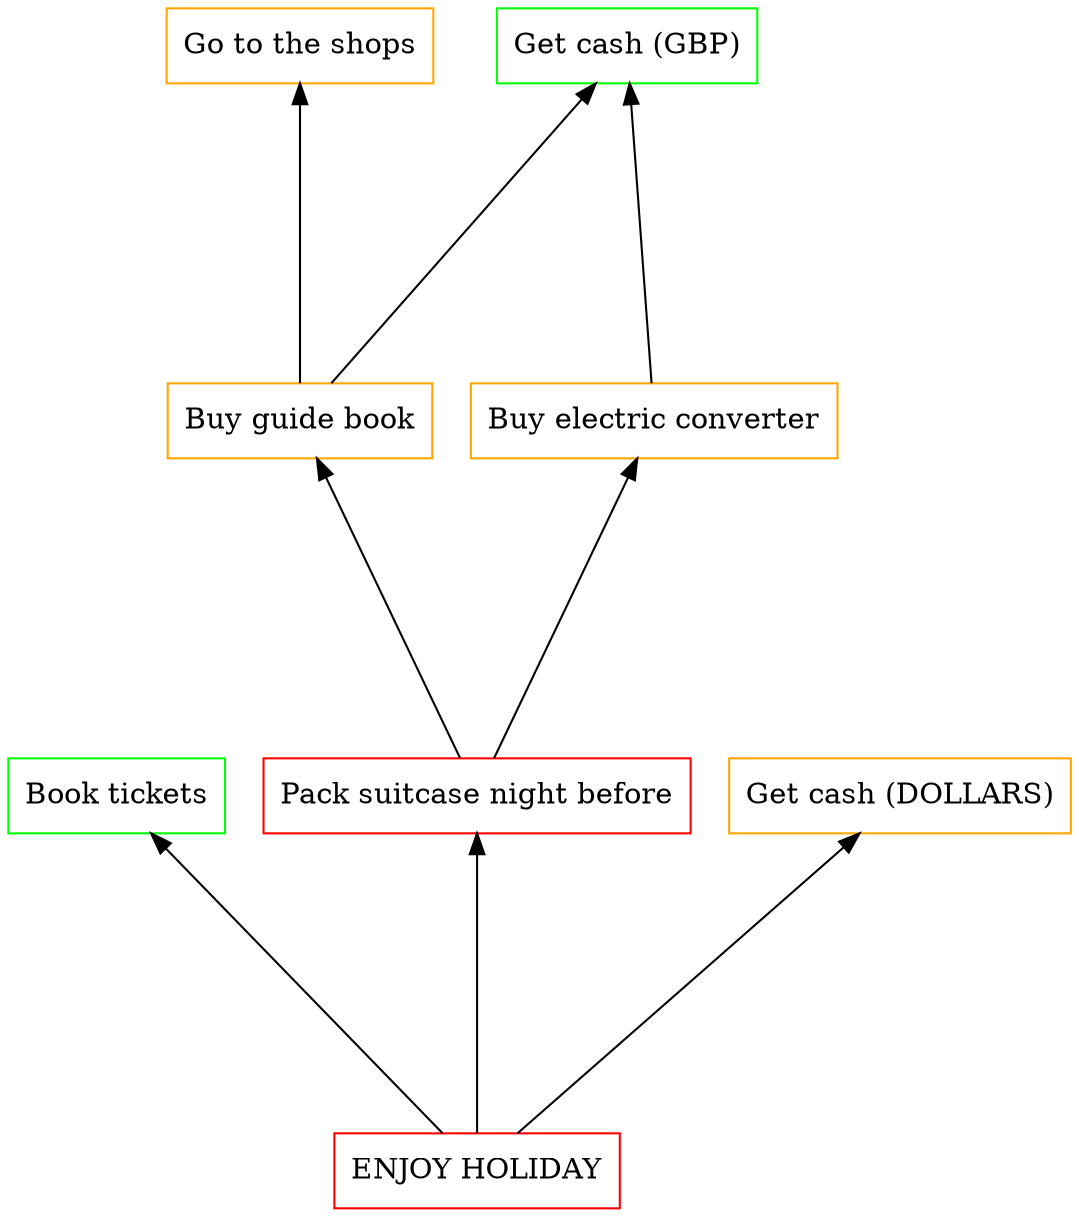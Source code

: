 digraph G {

  rankdir="BT"
  #ordering=out
  ranksep=2.0
  overlap="false"
  #weight=0.5

  node [colour="black", shape="rectangle"]

  "EH" [label="ENJOY HOLIDAY",color="red"]
  "BT" [label="Book tickets",color="green"]
  "PSNB" [label="Pack suitcase night before",color="red"]
  "BGB" [label="Buy guide book",color="orange"]
  "BEC" [label="Buy electric converter",color="orange"]
  "GTS" [label="Go to the shops",color="orange"]
  "GCG" [label="Get cash (GBP)",color="green"]
  "GCD" [label="Get cash (DOLLARS)",color="orange"]
  
  "EH" -> "BT"
  "EH" -> "PSNB"
  "EH" -> "GCD"
  "PSNB" -> "BGB"
  "BGB" -> "GTS"
  "PSNB" -> "BEC"
  "BGB" -> "GCG"
  "BEC" -> "GCG"
}
